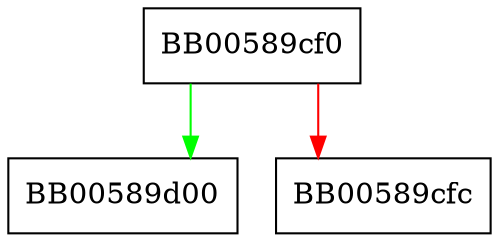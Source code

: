 digraph EC_GROUP_get_curve_GF2m {
  node [shape="box"];
  graph [splines=ortho];
  BB00589cf0 -> BB00589d00 [color="green"];
  BB00589cf0 -> BB00589cfc [color="red"];
}